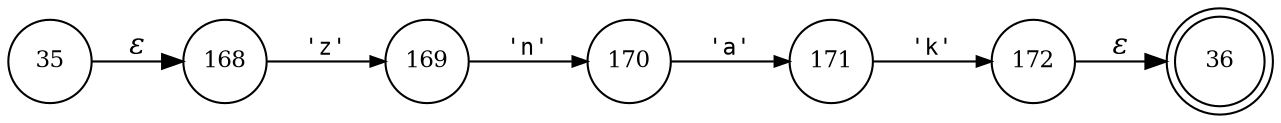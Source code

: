 digraph ATN {
rankdir=LR;
s36[fontsize=11, label="36", shape=doublecircle, fixedsize=true, width=.6];
s35[fontsize=11,label="35", shape=circle, fixedsize=true, width=.55, peripheries=1];
s168[fontsize=11,label="168", shape=circle, fixedsize=true, width=.55, peripheries=1];
s169[fontsize=11,label="169", shape=circle, fixedsize=true, width=.55, peripheries=1];
s170[fontsize=11,label="170", shape=circle, fixedsize=true, width=.55, peripheries=1];
s171[fontsize=11,label="171", shape=circle, fixedsize=true, width=.55, peripheries=1];
s172[fontsize=11,label="172", shape=circle, fixedsize=true, width=.55, peripheries=1];
s35 -> s168 [fontname="Times-Italic", label="&epsilon;"];
s168 -> s169 [fontsize=11, fontname="Courier", arrowsize=.7, label = "'z'", arrowhead = normal];
s169 -> s170 [fontsize=11, fontname="Courier", arrowsize=.7, label = "'n'", arrowhead = normal];
s170 -> s171 [fontsize=11, fontname="Courier", arrowsize=.7, label = "'a'", arrowhead = normal];
s171 -> s172 [fontsize=11, fontname="Courier", arrowsize=.7, label = "'k'", arrowhead = normal];
s172 -> s36 [fontname="Times-Italic", label="&epsilon;"];
}